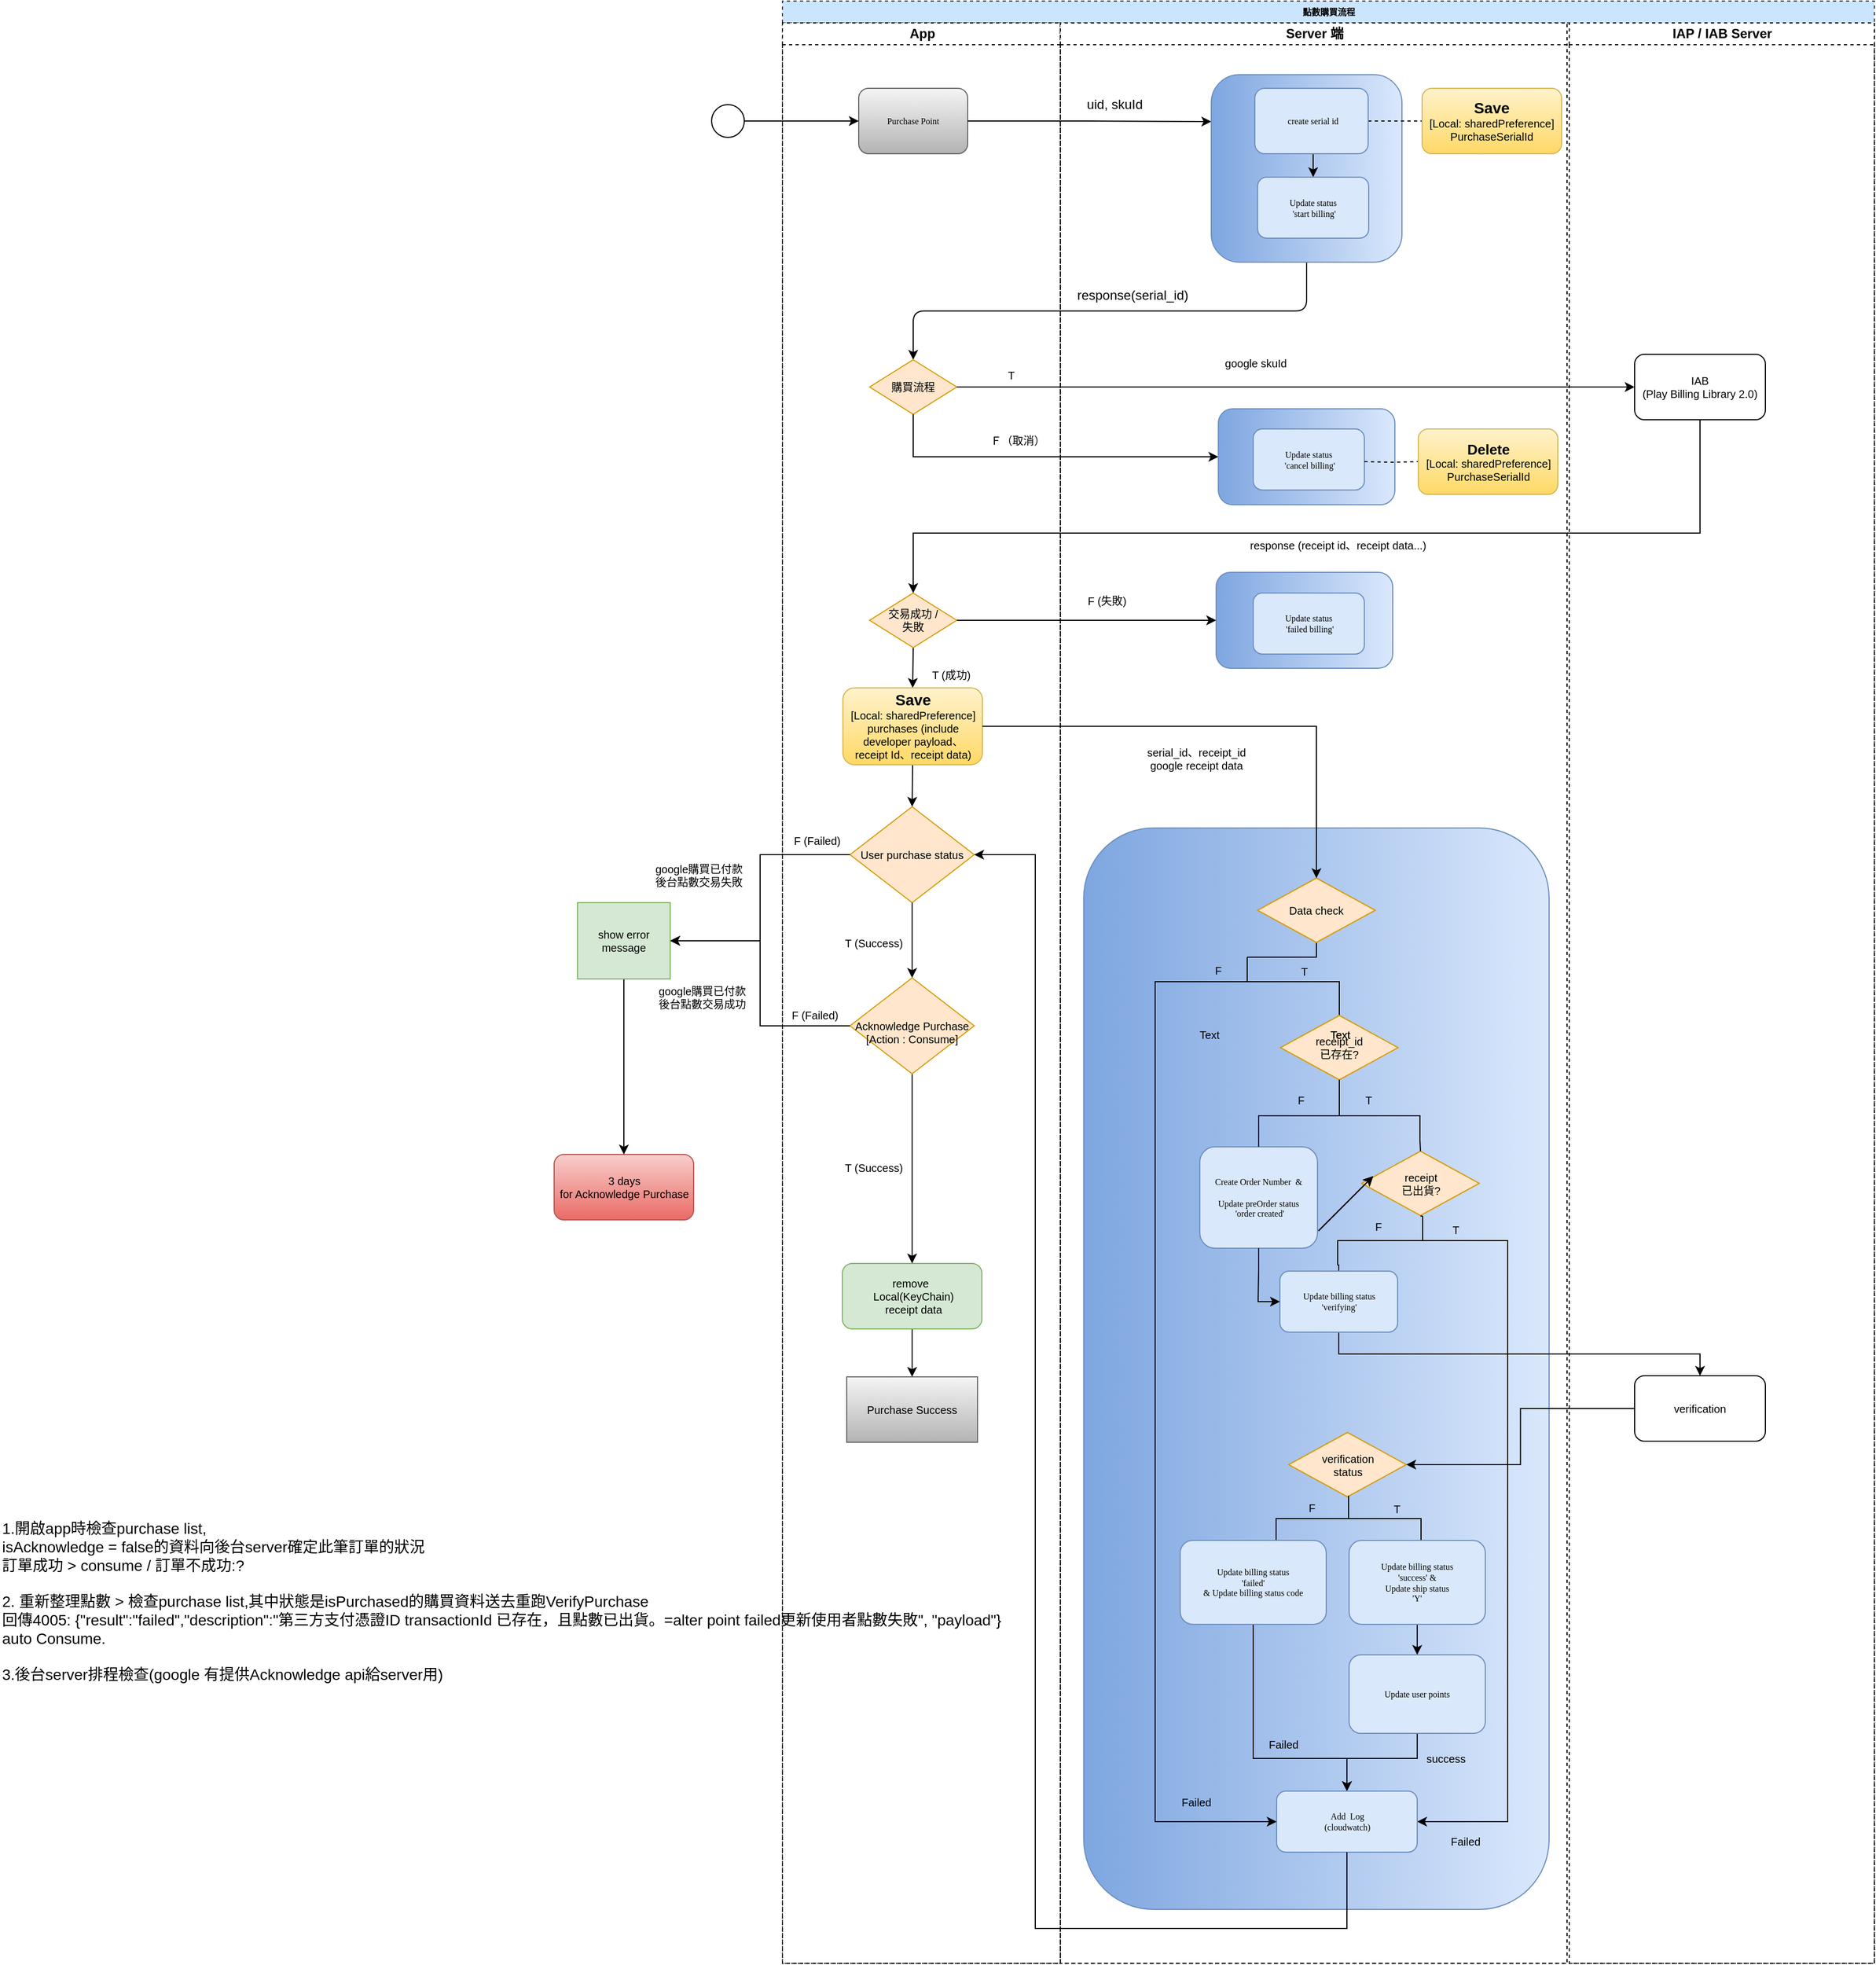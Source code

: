 <mxfile version="12.7.8" type="github">
  <diagram name="購買點數流程" id="UDTJ9gGHVOhUSkGPoaIQ">
    <mxGraphModel dx="2005" dy="791" grid="1" gridSize="10" guides="1" tooltips="1" connect="1" arrows="1" fold="1" page="1" pageScale="1" pageWidth="583" pageHeight="827" background="#ffffff" math="0" shadow="0">
      <root>
        <mxCell id="0" />
        <mxCell id="1" parent="0" />
        <mxCell id="77e6c97f196da883-1" value="點數購買流程" style="swimlane;html=1;childLayout=stackLayout;startSize=20;rounded=0;shadow=0;labelBackgroundColor=none;strokeColor=#36393d;strokeWidth=1;fillColor=#cce5ff;fontFamily=Verdana;fontSize=8;fontColor=#000000;align=center;dashed=1;" parent="1" vertex="1">
          <mxGeometry x="228" y="252" width="1002" height="1800" as="geometry" />
        </mxCell>
        <mxCell id="40" style="edgeStyle=orthogonalEdgeStyle;rounded=1;html=1;exitX=1;exitY=0.5;entryX=0.5;entryY=0;endArrow=classic;endFill=1;jettySize=auto;orthogonalLoop=1;fontSize=10;" parent="77e6c97f196da883-1" source="140" target="297" edge="1">
          <mxGeometry relative="1" as="geometry">
            <mxPoint x="422" y="235" as="sourcePoint" />
            <mxPoint x="210" y="260" as="targetPoint" />
          </mxGeometry>
        </mxCell>
        <mxCell id="77e6c97f196da883-2" value="App" style="swimlane;html=1;startSize=20;labelBackgroundColor=#ffffff;dashed=1;" parent="77e6c97f196da883-1" vertex="1">
          <mxGeometry y="20" width="255" height="1780" as="geometry">
            <mxRectangle y="20" width="80" height="990" as="alternateBounds" />
          </mxGeometry>
        </mxCell>
        <mxCell id="77e6c97f196da883-8" value="Purchase Point" style="rounded=1;whiteSpace=wrap;html=1;shadow=0;labelBackgroundColor=none;strokeColor=#666666;strokeWidth=1;fillColor=#f5f5f5;fontFamily=Verdana;fontSize=8;fontColor=#000000;align=center;gradientColor=#b3b3b3;" parent="77e6c97f196da883-2" vertex="1">
          <mxGeometry x="70" y="60" width="100" height="60" as="geometry" />
        </mxCell>
        <mxCell id="82" value="Purchase Success" style="rounded=0;whiteSpace=wrap;html=1;fontSize=10;fillColor=#f5f5f5;strokeColor=#666666;gradientColor=#b3b3b3;" parent="77e6c97f196da883-2" vertex="1">
          <mxGeometry x="59" y="1242" width="120" height="60" as="geometry" />
        </mxCell>
        <mxCell id="131" style="edgeStyle=orthogonalEdgeStyle;rounded=1;html=1;exitX=0.5;exitY=1;entryX=0.5;entryY=0;endArrow=classic;endFill=1;jettySize=auto;orthogonalLoop=1;fontSize=10;exitDx=0;exitDy=0;" parent="77e6c97f196da883-2" source="338" target="82" edge="1">
          <mxGeometry relative="1" as="geometry" />
        </mxCell>
        <mxCell id="119" value="&lt;font style=&quot;font-size: 10px&quot;&gt;User purchase status&lt;br&gt;&lt;/font&gt;" style="rhombus;whiteSpace=wrap;html=1;rounded=0;fontSize=10;fillColor=#ffe6cc;strokeColor=#d79b00;" parent="77e6c97f196da883-2" vertex="1">
          <mxGeometry x="62" y="719" width="114" height="88" as="geometry" />
        </mxCell>
        <mxCell id="124" value="T (Success)" style="text;html=1;strokeColor=none;fillColor=none;align=center;verticalAlign=middle;whiteSpace=wrap;rounded=0;labelBackgroundColor=none;fontSize=10;" parent="77e6c97f196da883-2" vertex="1">
          <mxGeometry x="54" y="832" width="60" height="23" as="geometry" />
        </mxCell>
        <mxCell id="128" value="F (Failed)" style="text;html=1;strokeColor=none;fillColor=none;align=center;verticalAlign=middle;whiteSpace=wrap;rounded=0;labelBackgroundColor=none;fontSize=10;" parent="77e6c97f196da883-2" vertex="1">
          <mxGeometry x="2" y="738" width="60" height="23" as="geometry" />
        </mxCell>
        <mxCell id="297" value="購買流程" style="rhombus;whiteSpace=wrap;html=1;rounded=0;fontSize=10;fillColor=#ffe6cc;strokeColor=#d79b00;" parent="77e6c97f196da883-2" vertex="1">
          <mxGeometry x="80" y="309" width="80" height="50" as="geometry" />
        </mxCell>
        <mxCell id="307" value="T&lt;br&gt;" style="text;html=1;strokeColor=none;fillColor=none;align=center;verticalAlign=middle;whiteSpace=wrap;rounded=0;fontSize=10;" parent="77e6c97f196da883-2" vertex="1">
          <mxGeometry x="190" y="313" width="40" height="20" as="geometry" />
        </mxCell>
        <mxCell id="309" value="Ｆ（取消）" style="text;html=1;strokeColor=none;fillColor=none;align=center;verticalAlign=middle;whiteSpace=wrap;rounded=0;fontSize=10;" parent="77e6c97f196da883-2" vertex="1">
          <mxGeometry x="181" y="372.5" width="70" height="20" as="geometry" />
        </mxCell>
        <mxCell id="338" value="remove&amp;nbsp;&lt;br&gt;&amp;nbsp;Local(KeyChain)&lt;br&gt;&amp;nbsp;receipt data&lt;br&gt;" style="rounded=1;whiteSpace=wrap;html=1;fontSize=10;fillColor=#d5e8d4;strokeColor=#82b366;" parent="77e6c97f196da883-2" vertex="1">
          <mxGeometry x="55" y="1138" width="128" height="60" as="geometry" />
        </mxCell>
        <mxCell id="365" style="edgeStyle=orthogonalEdgeStyle;rounded=0;html=1;exitX=0.5;exitY=1;entryX=0.5;entryY=0;endArrow=classic;endFill=1;jettySize=auto;orthogonalLoop=1;fontSize=9;" parent="77e6c97f196da883-2" source="343" target="132" edge="1">
          <mxGeometry relative="1" as="geometry" />
        </mxCell>
        <mxCell id="343" value="交易成功 / &lt;br&gt;失敗" style="rhombus;whiteSpace=wrap;html=1;rounded=0;fontSize=10;fillColor=#ffe6cc;strokeColor=#d79b00;" parent="77e6c97f196da883-2" vertex="1">
          <mxGeometry x="80" y="523" width="80" height="50" as="geometry" />
        </mxCell>
        <mxCell id="366" style="edgeStyle=orthogonalEdgeStyle;rounded=0;html=1;exitX=0.5;exitY=1;entryX=0.5;entryY=0;endArrow=classic;endFill=1;jettySize=auto;orthogonalLoop=1;fontSize=9;" parent="77e6c97f196da883-2" source="132" target="119" edge="1">
          <mxGeometry relative="1" as="geometry" />
        </mxCell>
        <mxCell id="132" value="&lt;div&gt;&lt;font style=&quot;font-size: 14px&quot;&gt;&lt;b&gt;Save&lt;/b&gt;&lt;/font&gt;&lt;/div&gt;&lt;div&gt;[Local: sharedPreference]&lt;br&gt;&lt;/div&gt;&lt;div&gt;purchases (include developer payload、&lt;/div&gt;&lt;span&gt;receipt Id&lt;/span&gt;、receipt data)" style="rounded=1;whiteSpace=wrap;html=1;fontSize=10;fillColor=#fff2cc;strokeColor=#d6b656;gradientColor=#ffd966;" parent="77e6c97f196da883-2" vertex="1">
          <mxGeometry x="55.5" y="610" width="128" height="70.5" as="geometry" />
        </mxCell>
        <mxCell id="359" value="T (成功)" style="text;html=1;strokeColor=none;fillColor=none;align=center;verticalAlign=middle;whiteSpace=wrap;rounded=0;fontSize=10;" parent="77e6c97f196da883-2" vertex="1">
          <mxGeometry x="120" y="588" width="70" height="20" as="geometry" />
        </mxCell>
        <mxCell id="i-gb7H0tWmJ-WevGotLs-376" value="T (Success)" style="text;html=1;strokeColor=none;fillColor=none;align=center;verticalAlign=middle;whiteSpace=wrap;rounded=0;labelBackgroundColor=none;fontSize=10;" vertex="1" parent="77e6c97f196da883-2">
          <mxGeometry x="54" y="1038" width="60" height="23" as="geometry" />
        </mxCell>
        <mxCell id="i-gb7H0tWmJ-WevGotLs-380" style="edgeStyle=orthogonalEdgeStyle;rounded=0;orthogonalLoop=1;jettySize=auto;html=1;exitX=0.5;exitY=1;exitDx=0;exitDy=0;entryX=0.5;entryY=0;entryDx=0;entryDy=0;endArrow=classic;endFill=1;fontSize=10;" edge="1" parent="77e6c97f196da883-2" source="i-gb7H0tWmJ-WevGotLs-377" target="338">
          <mxGeometry relative="1" as="geometry" />
        </mxCell>
        <mxCell id="i-gb7H0tWmJ-WevGotLs-377" value="&lt;div&gt;&lt;br&gt;&lt;/div&gt;&lt;div&gt;Acknowledge Purchase&lt;br&gt;&lt;/div&gt;&lt;div&gt;[Action : Consume]&lt;br&gt;&lt;/div&gt;&lt;span&gt;&lt;/span&gt;" style="rhombus;whiteSpace=wrap;html=1;rounded=0;fontSize=10;fillColor=#ffe6cc;strokeColor=#d79b00;" vertex="1" parent="77e6c97f196da883-2">
          <mxGeometry x="62" y="876" width="114" height="88" as="geometry" />
        </mxCell>
        <mxCell id="i-gb7H0tWmJ-WevGotLs-378" style="edgeStyle=orthogonalEdgeStyle;rounded=1;html=1;exitX=0.5;exitY=1;entryX=0.5;entryY=0;endArrow=classic;endFill=1;jettySize=auto;orthogonalLoop=1;fontSize=10;" edge="1" parent="77e6c97f196da883-2" source="119" target="i-gb7H0tWmJ-WevGotLs-377">
          <mxGeometry relative="1" as="geometry">
            <mxPoint x="347" y="1079" as="sourcePoint" />
            <mxPoint x="348" y="1384" as="targetPoint" />
          </mxGeometry>
        </mxCell>
        <mxCell id="i-gb7H0tWmJ-WevGotLs-385" value="F (Failed)" style="text;html=1;strokeColor=none;fillColor=none;align=center;verticalAlign=middle;whiteSpace=wrap;rounded=0;labelBackgroundColor=none;fontSize=10;" vertex="1" parent="77e6c97f196da883-2">
          <mxGeometry y="898" width="60" height="23" as="geometry" />
        </mxCell>
        <mxCell id="272" style="edgeStyle=orthogonalEdgeStyle;rounded=0;html=1;exitX=1;exitY=0.5;entryX=0.25;entryY=1;startArrow=none;startFill=0;endArrow=classic;endFill=1;jettySize=auto;orthogonalLoop=1;strokeColor=#000000;strokeWidth=1;fontSize=16;fontColor=#000000;" parent="77e6c97f196da883-1" source="77e6c97f196da883-8" target="140" edge="1">
          <mxGeometry relative="1" as="geometry" />
        </mxCell>
        <mxCell id="305" style="edgeStyle=orthogonalEdgeStyle;rounded=0;html=1;exitX=1;exitY=0.5;entryX=0;entryY=0.5;startArrow=none;startFill=0;endArrow=classic;endFill=1;jettySize=auto;orthogonalLoop=1;strokeColor=#000000;strokeWidth=1;fontSize=16;fontColor=#000000;" parent="77e6c97f196da883-1" source="297" target="48" edge="1">
          <mxGeometry relative="1" as="geometry" />
        </mxCell>
        <mxCell id="308" style="edgeStyle=orthogonalEdgeStyle;rounded=0;html=1;exitX=0.5;exitY=1;entryX=0.5;entryY=1;startArrow=none;startFill=0;endArrow=classic;endFill=1;jettySize=auto;orthogonalLoop=1;strokeColor=#000000;strokeWidth=1;fontSize=16;fontColor=#000000;" parent="77e6c97f196da883-1" source="297" target="302" edge="1">
          <mxGeometry relative="1" as="geometry" />
        </mxCell>
        <mxCell id="77e6c97f196da883-3" value="Server 端" style="swimlane;html=1;startSize=20;dashed=1;" parent="77e6c97f196da883-1" vertex="1">
          <mxGeometry x="255" y="20" width="465" height="1780" as="geometry" />
        </mxCell>
        <mxCell id="140" value="" style="rounded=1;whiteSpace=wrap;html=1;labelBackgroundColor=none;strokeWidth=1;fontSize=10;rotation=90;fillColor=#dae8fc;strokeColor=#6c8ebf;gradientColor=#7ea6e0;" parent="77e6c97f196da883-3" vertex="1">
          <mxGeometry x="140" y="46" width="172" height="175" as="geometry" />
        </mxCell>
        <mxCell id="14" value="uid, skuId" style="text;html=1;strokeColor=none;fillColor=none;align=center;verticalAlign=middle;whiteSpace=wrap;rounded=0;dashed=1;dashPattern=1 2;fontSize=12;" parent="77e6c97f196da883-3" vertex="1">
          <mxGeometry x="10" y="60" width="80" height="30" as="geometry" />
        </mxCell>
        <mxCell id="280" style="edgeStyle=orthogonalEdgeStyle;rounded=0;html=1;exitX=0.5;exitY=1;entryX=0.5;entryY=0;startArrow=none;startFill=0;endArrow=classic;endFill=1;jettySize=auto;orthogonalLoop=1;strokeColor=#000000;strokeWidth=1;fontSize=16;fontColor=#000000;" parent="77e6c97f196da883-3" source="15" target="279" edge="1">
          <mxGeometry relative="1" as="geometry" />
        </mxCell>
        <mxCell id="i-gb7H0tWmJ-WevGotLs-370" style="edgeStyle=orthogonalEdgeStyle;rounded=0;orthogonalLoop=1;jettySize=auto;html=1;exitX=1;exitY=0.5;exitDx=0;exitDy=0;endArrow=none;endFill=0;dashed=1;" edge="1" parent="77e6c97f196da883-3" source="15" target="i-gb7H0tWmJ-WevGotLs-368">
          <mxGeometry relative="1" as="geometry" />
        </mxCell>
        <mxCell id="15" value="&amp;nbsp;create serial id&lt;br&gt;" style="rounded=1;whiteSpace=wrap;html=1;shadow=0;labelBackgroundColor=none;strokeColor=#6c8ebf;strokeWidth=1;fillColor=#dae8fc;fontFamily=Verdana;fontSize=8;fontColor=#000000;align=center;" parent="77e6c97f196da883-3" vertex="1">
          <mxGeometry x="178.5" y="60" width="104" height="60" as="geometry" />
        </mxCell>
        <mxCell id="47" value="response(&lt;span&gt;serial_id&lt;/span&gt;)" style="text;html=1;strokeColor=none;fillColor=none;align=center;verticalAlign=middle;whiteSpace=wrap;rounded=0;dashed=1;dashPattern=1 2;fontSize=12;" parent="77e6c97f196da883-3" vertex="1">
          <mxGeometry x="8" y="235" width="117" height="30" as="geometry" />
        </mxCell>
        <mxCell id="50" value="google skuId" style="text;html=1;strokeColor=none;fillColor=none;align=center;verticalAlign=middle;whiteSpace=wrap;rounded=0;fontSize=10;" parent="77e6c97f196da883-3" vertex="1">
          <mxGeometry x="108" y="302" width="143" height="20" as="geometry" />
        </mxCell>
        <mxCell id="77e6c97f196da883-4" value="IAP / IAB Server" style="swimlane;html=1;startSize=20;dashed=1;" parent="77e6c97f196da883-3" vertex="1">
          <mxGeometry x="467" width="280" height="1780" as="geometry" />
        </mxCell>
        <mxCell id="48" value="&lt;div&gt;IAB&lt;/div&gt;&lt;div&gt;(Play Billing Library 2.0)&lt;/div&gt;" style="rounded=1;whiteSpace=wrap;html=1;fontSize=10;" parent="77e6c97f196da883-4" vertex="1">
          <mxGeometry x="60" y="304" width="120" height="60" as="geometry" />
        </mxCell>
        <mxCell id="209" value="&lt;span&gt;verification&lt;/span&gt;" style="rounded=1;whiteSpace=wrap;html=1;fontSize=10;" parent="77e6c97f196da883-4" vertex="1">
          <mxGeometry x="60" y="1241" width="120" height="60" as="geometry" />
        </mxCell>
        <mxCell id="164" value="" style="rounded=1;whiteSpace=wrap;html=1;labelBackgroundColor=none;strokeWidth=1;fontSize=10;rotation=90;fillColor=#dae8fc;strokeColor=#6c8ebf;gradientColor=#7ea6e0;" parent="77e6c97f196da883-3" vertex="1">
          <mxGeometry x="-261" y="1021" width="992" height="427" as="geometry" />
        </mxCell>
        <mxCell id="210" value="&lt;font style=&quot;font-size: 10px&quot;&gt;verification&lt;br&gt;status&lt;br&gt;&lt;/font&gt;" style="rhombus;whiteSpace=wrap;html=1;rounded=0;fontSize=10;fillColor=#ffe6cc;strokeColor=#d79b00;" parent="77e6c97f196da883-3" vertex="1">
          <mxGeometry x="209.5" y="1293" width="108" height="59" as="geometry" />
        </mxCell>
        <mxCell id="212" value="" style="strokeWidth=1;html=1;shape=mxgraph.flowchart.annotation_2;align=left;rounded=0;labelBackgroundColor=none;fontSize=10;rotation=90;" parent="77e6c97f196da883-3" vertex="1">
          <mxGeometry x="243.5" y="1305.5" width="42" height="133" as="geometry" />
        </mxCell>
        <mxCell id="318" style="edgeStyle=orthogonalEdgeStyle;rounded=0;html=1;entryX=0.5;entryY=0;startArrow=none;startFill=0;endArrow=classic;endFill=1;jettySize=auto;orthogonalLoop=1;strokeColor=#000000;strokeWidth=1;fontSize=16;fontColor=#000000;" parent="77e6c97f196da883-3" source="213" target="276" edge="1">
          <mxGeometry relative="1" as="geometry">
            <Array as="points">
              <mxPoint x="177" y="1592" />
              <mxPoint x="263" y="1592" />
            </Array>
          </mxGeometry>
        </mxCell>
        <mxCell id="213" value="&lt;span&gt;Update billing status&lt;/span&gt;&lt;br&gt;&lt;span&gt;&#39;f&lt;/span&gt;&lt;span&gt;ailed&#39; &lt;br&gt;&amp;amp; Update&amp;nbsp;&lt;/span&gt;billing status&lt;span&gt;&amp;nbsp;code&lt;br&gt;&lt;/span&gt;" style="rounded=1;whiteSpace=wrap;html=1;shadow=0;labelBackgroundColor=none;strokeColor=#6c8ebf;strokeWidth=1;fillColor=#dae8fc;fontFamily=Verdana;fontSize=8;fontColor=#000000;align=center;" parent="77e6c97f196da883-3" vertex="1">
          <mxGeometry x="110" y="1392" width="134" height="77" as="geometry" />
        </mxCell>
        <mxCell id="340" style="edgeStyle=orthogonalEdgeStyle;rounded=0;html=1;exitX=0.5;exitY=1;entryX=0;entryY=0.5;entryPerimeter=0;startArrow=none;startFill=0;endArrow=none;endFill=0;jettySize=auto;orthogonalLoop=1;strokeColor=#000000;strokeWidth=1;fontSize=16;fontColor=#000000;" parent="77e6c97f196da883-3" source="217" target="218" edge="1">
          <mxGeometry relative="1" as="geometry">
            <Array as="points">
              <mxPoint x="235" y="857" />
            </Array>
          </mxGeometry>
        </mxCell>
        <mxCell id="217" value="&lt;font style=&quot;font-size: 10px&quot;&gt;Data check&lt;br&gt;&lt;/font&gt;" style="rhombus;whiteSpace=wrap;html=1;rounded=0;fontSize=10;fillColor=#ffe6cc;strokeColor=#d79b00;" parent="77e6c97f196da883-3" vertex="1">
          <mxGeometry x="181" y="784.5" width="108" height="59" as="geometry" />
        </mxCell>
        <mxCell id="283" style="edgeStyle=orthogonalEdgeStyle;rounded=0;html=1;exitX=1;exitY=0;exitPerimeter=0;entryX=0.5;entryY=0;startArrow=none;startFill=0;endArrow=none;endFill=0;jettySize=auto;orthogonalLoop=1;strokeColor=#000000;strokeWidth=1;fontSize=16;fontColor=#000000;" parent="77e6c97f196da883-3" source="218" target="248" edge="1">
          <mxGeometry relative="1" as="geometry" />
        </mxCell>
        <mxCell id="320" style="edgeStyle=orthogonalEdgeStyle;rounded=0;html=1;exitX=1;exitY=1;exitPerimeter=0;entryX=0;entryY=0.5;startArrow=none;startFill=0;endArrow=classic;endFill=1;jettySize=auto;orthogonalLoop=1;strokeColor=#000000;strokeWidth=1;fontSize=16;fontColor=#000000;" parent="77e6c97f196da883-3" source="218" target="276" edge="1">
          <mxGeometry relative="1" as="geometry">
            <Array as="points">
              <mxPoint x="87" y="902" />
              <mxPoint x="87" y="1650" />
            </Array>
          </mxGeometry>
        </mxCell>
        <mxCell id="218" value="" style="strokeWidth=1;html=1;shape=mxgraph.flowchart.annotation_2;align=left;rounded=0;labelBackgroundColor=none;fontSize=10;rotation=90;" parent="77e6c97f196da883-3" vertex="1">
          <mxGeometry x="149" y="795" width="45" height="169" as="geometry" />
        </mxCell>
        <mxCell id="169" value="&lt;span&gt;Create Order Number&amp;nbsp; &amp;amp;&lt;br&gt;&amp;nbsp;&lt;br&gt;&lt;/span&gt;Update preOrder status&lt;br&gt;&amp;nbsp;&#39;order created&#39;&lt;span&gt;&lt;br&gt;&lt;/span&gt;" style="rounded=1;whiteSpace=wrap;html=1;shadow=0;labelBackgroundColor=none;strokeColor=#6c8ebf;strokeWidth=1;fillColor=#dae8fc;fontFamily=Verdana;fontSize=8;fontColor=#000000;align=center;" parent="77e6c97f196da883-3" vertex="1">
          <mxGeometry x="128" y="1031" width="108" height="93" as="geometry" />
        </mxCell>
        <mxCell id="275" style="edgeStyle=orthogonalEdgeStyle;rounded=0;html=1;entryX=0.5;entryY=0;startArrow=none;startFill=0;endArrow=classic;endFill=1;jettySize=auto;orthogonalLoop=1;strokeColor=#000000;strokeWidth=1;fontSize=16;fontColor=#000000;" parent="77e6c97f196da883-3" source="211" target="274" edge="1">
          <mxGeometry relative="1" as="geometry" />
        </mxCell>
        <mxCell id="211" value="&lt;span&gt;Update billing status&lt;/span&gt;&lt;br&gt;&lt;span&gt;&#39;s&lt;/span&gt;&lt;span&gt;uccess&#39; &amp;amp;&lt;br&gt;Update ship status&lt;br&gt;&#39;Y&#39;&lt;br&gt;&lt;/span&gt;" style="rounded=1;whiteSpace=wrap;html=1;shadow=0;labelBackgroundColor=none;strokeColor=#6c8ebf;strokeWidth=1;fillColor=#dae8fc;fontFamily=Verdana;fontSize=8;fontColor=#000000;align=center;" parent="77e6c97f196da883-3" vertex="1">
          <mxGeometry x="265" y="1392" width="125" height="77" as="geometry" />
        </mxCell>
        <mxCell id="227" value="T&lt;br&gt;" style="text;html=1;strokeColor=none;fillColor=none;align=center;verticalAlign=middle;whiteSpace=wrap;rounded=0;fontSize=10;" parent="77e6c97f196da883-3" vertex="1">
          <mxGeometry x="203.5" y="860" width="40" height="20" as="geometry" />
        </mxCell>
        <mxCell id="228" value="F&lt;br&gt;" style="text;html=1;strokeColor=none;fillColor=none;align=center;verticalAlign=middle;whiteSpace=wrap;rounded=0;fontSize=10;" parent="77e6c97f196da883-3" vertex="1">
          <mxGeometry x="125" y="858.5" width="40" height="20" as="geometry" />
        </mxCell>
        <mxCell id="233" value="T&lt;br&gt;" style="text;html=1;strokeColor=none;fillColor=none;align=center;verticalAlign=middle;whiteSpace=wrap;rounded=0;fontSize=10;" parent="77e6c97f196da883-3" vertex="1">
          <mxGeometry x="288.5" y="1353" width="40" height="20" as="geometry" />
        </mxCell>
        <mxCell id="234" value="F&lt;br&gt;" style="text;html=1;strokeColor=none;fillColor=none;align=center;verticalAlign=middle;whiteSpace=wrap;rounded=0;fontSize=10;" parent="77e6c97f196da883-3" vertex="1">
          <mxGeometry x="211" y="1352" width="40" height="20" as="geometry" />
        </mxCell>
        <mxCell id="248" value="&lt;font style=&quot;font-size: 10px&quot;&gt;receipt_id&lt;br&gt;已存在?&lt;br&gt;&lt;/font&gt;" style="rhombus;whiteSpace=wrap;html=1;rounded=0;fontSize=10;fillColor=#ffe6cc;strokeColor=#d79b00;" parent="77e6c97f196da883-3" vertex="1">
          <mxGeometry x="202" y="910.5" width="108" height="59" as="geometry" />
        </mxCell>
        <mxCell id="249" value="&lt;font style=&quot;font-size: 10px&quot;&gt;receipt&lt;br&gt;已出貨?&lt;br&gt;&lt;/font&gt;" style="rhombus;whiteSpace=wrap;html=1;rounded=0;fontSize=10;fillColor=#ffe6cc;strokeColor=#d79b00;" parent="77e6c97f196da883-3" vertex="1">
          <mxGeometry x="276.5" y="1035" width="108" height="59" as="geometry" />
        </mxCell>
        <mxCell id="284" style="edgeStyle=orthogonalEdgeStyle;rounded=0;html=1;exitX=0;exitY=0.5;exitPerimeter=0;entryX=0.5;entryY=1;startArrow=none;startFill=0;endArrow=none;endFill=0;jettySize=auto;orthogonalLoop=1;strokeColor=#000000;strokeWidth=1;fontSize=16;fontColor=#000000;" parent="77e6c97f196da883-3" source="253" target="248" edge="1">
          <mxGeometry relative="1" as="geometry" />
        </mxCell>
        <mxCell id="285" style="edgeStyle=orthogonalEdgeStyle;rounded=0;html=1;exitX=1;exitY=1;exitPerimeter=0;entryX=0.5;entryY=0;startArrow=none;startFill=0;endArrow=none;endFill=0;jettySize=auto;orthogonalLoop=1;strokeColor=#000000;strokeWidth=1;fontSize=16;fontColor=#000000;" parent="77e6c97f196da883-3" source="253" target="169" edge="1">
          <mxGeometry relative="1" as="geometry" />
        </mxCell>
        <mxCell id="286" style="edgeStyle=orthogonalEdgeStyle;rounded=0;html=1;exitX=1;exitY=0;exitPerimeter=0;entryX=0.5;entryY=0;startArrow=none;startFill=0;endArrow=none;endFill=0;jettySize=auto;orthogonalLoop=1;strokeColor=#000000;strokeWidth=1;fontSize=16;fontColor=#000000;" parent="77e6c97f196da883-3" source="253" target="249" edge="1">
          <mxGeometry relative="1" as="geometry" />
        </mxCell>
        <mxCell id="253" value="" style="strokeWidth=1;html=1;shape=mxgraph.flowchart.annotation_2;align=left;rounded=0;labelBackgroundColor=none;fontSize=10;rotation=90;" parent="77e6c97f196da883-3" vertex="1">
          <mxGeometry x="233.5" y="928.5" width="45" height="148" as="geometry" />
        </mxCell>
        <mxCell id="287" style="edgeStyle=orthogonalEdgeStyle;rounded=0;html=1;exitX=0;exitY=0.5;exitPerimeter=0;entryX=0.5;entryY=1;startArrow=none;startFill=0;endArrow=none;endFill=0;jettySize=auto;orthogonalLoop=1;strokeColor=#000000;strokeWidth=1;fontSize=16;fontColor=#000000;" parent="77e6c97f196da883-3" source="254" target="249" edge="1">
          <mxGeometry relative="1" as="geometry" />
        </mxCell>
        <mxCell id="289" style="edgeStyle=orthogonalEdgeStyle;rounded=0;html=1;exitX=1;exitY=1;exitPerimeter=0;entryX=0.5;entryY=0;startArrow=none;startFill=0;endArrow=none;endFill=0;jettySize=auto;orthogonalLoop=1;strokeColor=#000000;strokeWidth=1;fontSize=16;fontColor=#000000;" parent="77e6c97f196da883-3" source="254" target="165" edge="1">
          <mxGeometry relative="1" as="geometry" />
        </mxCell>
        <mxCell id="330" style="edgeStyle=orthogonalEdgeStyle;rounded=0;html=1;exitX=1;exitY=0;exitPerimeter=0;entryX=1;entryY=0.5;startArrow=none;startFill=0;endArrow=classic;endFill=1;jettySize=auto;orthogonalLoop=1;strokeColor=#000000;strokeWidth=1;fontSize=16;fontColor=#000000;" parent="77e6c97f196da883-3" source="254" target="276" edge="1">
          <mxGeometry relative="1" as="geometry" />
        </mxCell>
        <mxCell id="254" value="" style="strokeWidth=1;html=1;shape=mxgraph.flowchart.annotation_2;align=left;rounded=0;labelBackgroundColor=none;fontSize=10;rotation=90;" parent="77e6c97f196da883-3" vertex="1">
          <mxGeometry x="310" y="1039" width="45" height="156" as="geometry" />
        </mxCell>
        <mxCell id="317" style="edgeStyle=orthogonalEdgeStyle;rounded=0;html=1;exitX=0.5;exitY=1;entryX=0.5;entryY=0;startArrow=none;startFill=0;endArrow=classic;endFill=1;jettySize=auto;orthogonalLoop=1;strokeColor=#000000;strokeWidth=1;fontSize=16;fontColor=#000000;" parent="77e6c97f196da883-3" source="165" target="209" edge="1">
          <mxGeometry relative="1" as="geometry" />
        </mxCell>
        <mxCell id="165" value="&lt;span&gt;Update billing status&lt;/span&gt;&lt;br&gt;&lt;span&gt;&#39;&lt;span&gt;verifying&#39;&lt;/span&gt;&lt;br&gt;&lt;/span&gt;" style="rounded=1;whiteSpace=wrap;html=1;shadow=0;labelBackgroundColor=none;strokeColor=#6c8ebf;strokeWidth=1;fillColor=#dae8fc;fontFamily=Verdana;fontSize=8;fontColor=#000000;align=center;" parent="77e6c97f196da883-3" vertex="1">
          <mxGeometry x="201.5" y="1145" width="108" height="56" as="geometry" />
        </mxCell>
        <mxCell id="263" style="edgeStyle=orthogonalEdgeStyle;rounded=0;html=1;exitX=0;exitY=0.5;entryX=1;entryY=0.5;startArrow=none;startFill=0;endArrow=classic;endFill=1;jettySize=auto;orthogonalLoop=1;strokeColor=#000000;strokeWidth=1;fontSize=16;fontColor=#000000;" parent="77e6c97f196da883-3" source="209" target="210" edge="1">
          <mxGeometry relative="1" as="geometry" />
        </mxCell>
        <mxCell id="271" style="edgeStyle=orthogonalEdgeStyle;rounded=0;html=1;exitX=0;exitY=0.5;exitPerimeter=0;entryX=0;entryY=0.5;entryPerimeter=0;startArrow=none;startFill=0;endArrow=classic;endFill=1;jettySize=auto;orthogonalLoop=1;strokeColor=#000000;strokeWidth=1;fontSize=16;fontColor=#000000;" parent="77e6c97f196da883-3" source="218" target="218" edge="1">
          <mxGeometry relative="1" as="geometry" />
        </mxCell>
        <mxCell id="278" style="edgeStyle=orthogonalEdgeStyle;rounded=0;html=1;entryX=0.5;entryY=0;startArrow=none;startFill=0;endArrow=classic;endFill=1;jettySize=auto;orthogonalLoop=1;strokeColor=#000000;strokeWidth=1;fontSize=16;fontColor=#000000;" parent="77e6c97f196da883-3" source="274" target="276" edge="1">
          <mxGeometry relative="1" as="geometry">
            <Array as="points">
              <mxPoint x="328" y="1592" />
              <mxPoint x="263" y="1592" />
            </Array>
          </mxGeometry>
        </mxCell>
        <mxCell id="274" value="&lt;span&gt;Update user points&lt;br&gt;&lt;/span&gt;" style="rounded=1;whiteSpace=wrap;html=1;shadow=0;labelBackgroundColor=none;strokeColor=#6c8ebf;strokeWidth=1;fillColor=#dae8fc;fontFamily=Verdana;fontSize=8;fontColor=#000000;align=center;" parent="77e6c97f196da883-3" vertex="1">
          <mxGeometry x="265" y="1497" width="125" height="72" as="geometry" />
        </mxCell>
        <mxCell id="276" value="&lt;span&gt;Add&amp;nbsp; Log&lt;br&gt;&lt;/span&gt;&lt;span&gt;(cloudwatch)&lt;br&gt;&lt;/span&gt;" style="rounded=1;whiteSpace=wrap;html=1;shadow=0;labelBackgroundColor=none;strokeColor=#6c8ebf;strokeWidth=1;fillColor=#dae8fc;fontFamily=Verdana;fontSize=8;fontColor=#000000;align=center;" parent="77e6c97f196da883-3" vertex="1">
          <mxGeometry x="198.5" y="1622" width="129" height="56" as="geometry" />
        </mxCell>
        <mxCell id="279" value="Update status&lt;br&gt;&amp;nbsp;&#39;start billing&#39;&lt;br&gt;" style="rounded=1;whiteSpace=wrap;html=1;shadow=0;labelBackgroundColor=none;strokeColor=#6c8ebf;strokeWidth=1;fillColor=#dae8fc;fontFamily=Verdana;fontSize=8;fontColor=#000000;align=center;" parent="77e6c97f196da883-3" vertex="1">
          <mxGeometry x="181" y="141.5" width="102" height="56" as="geometry" />
        </mxCell>
        <mxCell id="292" style="edgeStyle=orthogonalEdgeStyle;rounded=0;html=1;exitX=0.5;exitY=1;entryX=0;entryY=0.5;startArrow=none;startFill=0;endArrow=classic;endFill=1;jettySize=auto;orthogonalLoop=1;strokeColor=#000000;strokeWidth=1;fontSize=16;fontColor=#000000;" parent="77e6c97f196da883-3" source="169" target="165" edge="1">
          <mxGeometry relative="1" as="geometry" />
        </mxCell>
        <mxCell id="293" value="T&lt;br&gt;" style="text;html=1;strokeColor=none;fillColor=none;align=center;verticalAlign=middle;whiteSpace=wrap;rounded=0;fontSize=10;" parent="77e6c97f196da883-3" vertex="1">
          <mxGeometry x="262.5" y="978" width="40" height="20" as="geometry" />
        </mxCell>
        <mxCell id="294" value="T&lt;br&gt;" style="text;html=1;strokeColor=none;fillColor=none;align=center;verticalAlign=middle;whiteSpace=wrap;rounded=0;fontSize=10;" parent="77e6c97f196da883-3" vertex="1">
          <mxGeometry x="342.5" y="1097" width="40" height="20" as="geometry" />
        </mxCell>
        <mxCell id="295" value="F&lt;br&gt;" style="text;html=1;strokeColor=none;fillColor=none;align=center;verticalAlign=middle;whiteSpace=wrap;rounded=0;fontSize=10;" parent="77e6c97f196da883-3" vertex="1">
          <mxGeometry x="201" y="978" width="40" height="20" as="geometry" />
        </mxCell>
        <mxCell id="296" value="F&lt;br&gt;" style="text;html=1;strokeColor=none;fillColor=none;align=center;verticalAlign=middle;whiteSpace=wrap;rounded=0;fontSize=10;" parent="77e6c97f196da883-3" vertex="1">
          <mxGeometry x="272" y="1094" width="40" height="20" as="geometry" />
        </mxCell>
        <mxCell id="302" value="" style="rounded=1;whiteSpace=wrap;html=1;labelBackgroundColor=none;strokeWidth=1;fontSize=10;rotation=90;fillColor=#dae8fc;strokeColor=#6c8ebf;gradientColor=#7ea6e0;" parent="77e6c97f196da883-3" vertex="1">
          <mxGeometry x="182" y="317" width="88" height="162" as="geometry" />
        </mxCell>
        <mxCell id="303" value="Update status&lt;br&gt;&amp;nbsp;&#39;cancel billing&#39;&lt;br&gt;" style="rounded=1;whiteSpace=wrap;html=1;shadow=0;labelBackgroundColor=none;strokeColor=#6c8ebf;strokeWidth=1;fillColor=#dae8fc;fontFamily=Verdana;fontSize=8;fontColor=#000000;align=center;" parent="77e6c97f196da883-3" vertex="1">
          <mxGeometry x="177" y="372.5" width="102" height="56" as="geometry" />
        </mxCell>
        <mxCell id="323" value="Failed&lt;br&gt;" style="text;html=1;strokeColor=none;fillColor=none;align=center;verticalAlign=middle;whiteSpace=wrap;rounded=0;fontSize=10;" parent="77e6c97f196da883-3" vertex="1">
          <mxGeometry x="105" y="1622" width="40" height="20" as="geometry" />
        </mxCell>
        <mxCell id="326" value="Failed&lt;br&gt;" style="text;html=1;strokeColor=none;fillColor=none;align=center;verticalAlign=middle;whiteSpace=wrap;rounded=0;fontSize=10;" parent="77e6c97f196da883-3" vertex="1">
          <mxGeometry x="351.5" y="1658" width="40" height="20" as="geometry" />
        </mxCell>
        <mxCell id="327" value="Failed&lt;br&gt;" style="text;html=1;strokeColor=none;fillColor=none;align=center;verticalAlign=middle;whiteSpace=wrap;rounded=0;fontSize=10;" parent="77e6c97f196da883-3" vertex="1">
          <mxGeometry x="184.5" y="1569" width="40" height="20" as="geometry" />
        </mxCell>
        <mxCell id="328" value="success&lt;br&gt;" style="text;html=1;strokeColor=none;fillColor=none;align=center;verticalAlign=middle;whiteSpace=wrap;rounded=0;fontSize=10;" parent="77e6c97f196da883-3" vertex="1">
          <mxGeometry x="333.5" y="1582" width="40" height="20" as="geometry" />
        </mxCell>
        <mxCell id="348" value="" style="rounded=1;whiteSpace=wrap;html=1;labelBackgroundColor=none;strokeWidth=1;fontSize=10;rotation=90;fillColor=#dae8fc;strokeColor=#6c8ebf;gradientColor=#7ea6e0;" parent="77e6c97f196da883-3" vertex="1">
          <mxGeometry x="180" y="467" width="88" height="162" as="geometry" />
        </mxCell>
        <mxCell id="349" value="Update status&lt;br&gt;&amp;nbsp;&#39;failed billing&#39;&lt;br&gt;" style="rounded=1;whiteSpace=wrap;html=1;shadow=0;labelBackgroundColor=none;strokeColor=#6c8ebf;strokeWidth=1;fillColor=#dae8fc;fontFamily=Verdana;fontSize=8;fontColor=#000000;align=center;" parent="77e6c97f196da883-3" vertex="1">
          <mxGeometry x="177" y="523" width="102" height="56" as="geometry" />
        </mxCell>
        <mxCell id="363" value="F (失敗)" style="text;html=1;strokeColor=none;fillColor=none;align=center;verticalAlign=middle;whiteSpace=wrap;rounded=0;fontSize=10;" parent="77e6c97f196da883-3" vertex="1">
          <mxGeometry x="8" y="520" width="70" height="20" as="geometry" />
        </mxCell>
        <mxCell id="65" value="serial_id、receipt_id&lt;br&gt;google receipt data" style="text;html=1;strokeColor=none;fillColor=none;align=center;verticalAlign=middle;whiteSpace=wrap;rounded=0;fontSize=10;" parent="77e6c97f196da883-3" vertex="1">
          <mxGeometry x="55" y="660" width="140" height="30" as="geometry" />
        </mxCell>
        <mxCell id="226" style="edgeStyle=orthogonalEdgeStyle;rounded=0;html=1;exitX=0.5;exitY=1;entryX=0.5;entryY=1;startArrow=none;startFill=0;endArrow=classic;endFill=1;jettySize=auto;orthogonalLoop=1;strokeColor=#000000;strokeWidth=1;fontSize=16;fontColor=#000000;" parent="77e6c97f196da883-3" source="65" target="65" edge="1">
          <mxGeometry relative="1" as="geometry" />
        </mxCell>
        <mxCell id="53" value="&lt;span&gt;response (receipt id、&lt;/span&gt;receipt data...&lt;span&gt;)&lt;/span&gt;" style="text;html=1;strokeColor=none;fillColor=none;align=center;verticalAlign=middle;whiteSpace=wrap;rounded=0;fontSize=10;" parent="77e6c97f196da883-3" vertex="1">
          <mxGeometry x="145" y="469" width="220" height="20" as="geometry" />
        </mxCell>
        <mxCell id="i-gb7H0tWmJ-WevGotLs-368" value="&lt;div style=&quot;font-size: 14px&quot;&gt;&lt;font style=&quot;font-size: 14px&quot;&gt;&lt;b&gt;Save&lt;/b&gt;&lt;br&gt;&lt;/font&gt;&lt;/div&gt;&lt;div style=&quot;font-size: 10px&quot;&gt;&lt;font style=&quot;font-size: 10px&quot;&gt;[Local: sharedPreference]&lt;/font&gt;&lt;/div&gt;&lt;div style=&quot;font-size: 10px&quot;&gt;&lt;font style=&quot;font-size: 10px&quot;&gt;PurchaseSerialId&lt;/font&gt;&lt;br style=&quot;font-size: 10px&quot;&gt;&lt;/div&gt;" style="rounded=1;whiteSpace=wrap;html=1;gradientColor=#ffd966;fillColor=#fff2cc;strokeColor=#d6b656;fontSize=10;" vertex="1" parent="77e6c97f196da883-3">
          <mxGeometry x="332" y="60" width="128" height="60" as="geometry" />
        </mxCell>
        <mxCell id="i-gb7H0tWmJ-WevGotLs-373" style="edgeStyle=orthogonalEdgeStyle;rounded=0;orthogonalLoop=1;jettySize=auto;html=1;exitX=1;exitY=0.5;exitDx=0;exitDy=0;endArrow=none;endFill=0;dashed=1;" edge="1" parent="77e6c97f196da883-3" target="i-gb7H0tWmJ-WevGotLs-374">
          <mxGeometry relative="1" as="geometry">
            <mxPoint x="279" y="402.5" as="sourcePoint" />
          </mxGeometry>
        </mxCell>
        <mxCell id="i-gb7H0tWmJ-WevGotLs-374" value="&lt;div style=&quot;font-size: 10px&quot;&gt;&lt;font style=&quot;font-size: 10px&quot;&gt;&lt;font size=&quot;1&quot;&gt;&lt;b style=&quot;font-size: 13px&quot;&gt;Delete&lt;/b&gt;&lt;/font&gt;&lt;br&gt;&lt;/font&gt;&lt;/div&gt;&lt;div style=&quot;font-size: 10px&quot;&gt;&lt;font style=&quot;font-size: 10px&quot;&gt;[Local: sharedPreference]&lt;/font&gt;&lt;/div&gt;&lt;div style=&quot;font-size: 10px&quot;&gt;&lt;font style=&quot;font-size: 10px&quot;&gt;PurchaseSerialId&lt;/font&gt;&lt;br style=&quot;font-size: 10px&quot;&gt;&lt;/div&gt;" style="rounded=1;whiteSpace=wrap;html=1;gradientColor=#ffd966;fillColor=#fff2cc;strokeColor=#d6b656;fontSize=10;" vertex="1" parent="77e6c97f196da883-3">
          <mxGeometry x="328.5" y="372.5" width="128" height="60" as="geometry" />
        </mxCell>
        <mxCell id="361" style="edgeStyle=orthogonalEdgeStyle;rounded=0;html=1;exitX=0.5;exitY=1;entryX=0.5;entryY=0;endArrow=classic;endFill=1;jettySize=auto;orthogonalLoop=1;fontSize=9;" parent="77e6c97f196da883-1" source="48" target="343" edge="1">
          <mxGeometry relative="1" as="geometry">
            <Array as="points">
              <mxPoint x="842" y="488" />
              <mxPoint x="120" y="488" />
            </Array>
          </mxGeometry>
        </mxCell>
        <mxCell id="362" style="edgeStyle=orthogonalEdgeStyle;rounded=0;html=1;exitX=1;exitY=0.5;entryX=0.5;entryY=1;endArrow=classic;endFill=1;jettySize=auto;orthogonalLoop=1;fontSize=9;" parent="77e6c97f196da883-1" source="343" target="348" edge="1">
          <mxGeometry relative="1" as="geometry" />
        </mxCell>
        <mxCell id="332" style="edgeStyle=orthogonalEdgeStyle;rounded=0;html=1;exitX=0.5;exitY=1;startArrow=none;startFill=0;endArrow=classic;endFill=1;jettySize=auto;orthogonalLoop=1;strokeColor=#000000;strokeWidth=1;fontSize=16;fontColor=#000000;entryX=1;entryY=0.5;" parent="77e6c97f196da883-1" source="276" target="119" edge="1">
          <mxGeometry relative="1" as="geometry">
            <mxPoint x="222" y="1058" as="targetPoint" />
            <Array as="points">
              <mxPoint x="518" y="1768" />
              <mxPoint x="232" y="1768" />
              <mxPoint x="232" y="783" />
            </Array>
          </mxGeometry>
        </mxCell>
        <mxCell id="367" style="edgeStyle=orthogonalEdgeStyle;rounded=0;html=1;exitX=1;exitY=0.5;endArrow=classic;endFill=1;jettySize=auto;orthogonalLoop=1;fontSize=9;" parent="77e6c97f196da883-1" source="132" target="217" edge="1">
          <mxGeometry relative="1" as="geometry" />
        </mxCell>
        <mxCell id="3" style="edgeStyle=orthogonalEdgeStyle;rounded=1;html=1;exitX=1;exitY=0.5;entryX=0;entryY=0.5;endArrow=classic;endFill=1;jettySize=auto;orthogonalLoop=1;fontSize=17;" parent="1" source="2" target="77e6c97f196da883-8" edge="1">
          <mxGeometry relative="1" as="geometry" />
        </mxCell>
        <mxCell id="2" value="" style="ellipse;whiteSpace=wrap;html=1;aspect=fixed;rounded=0;fontSize=17;" parent="1" vertex="1">
          <mxGeometry x="163" y="347" width="30" height="30" as="geometry" />
        </mxCell>
        <mxCell id="i-gb7H0tWmJ-WevGotLs-379" value="" style="endArrow=classic;html=1;dashed=1;fontSize=10;" edge="1" parent="1">
          <mxGeometry width="50" height="50" relative="1" as="geometry">
            <mxPoint x="720" y="1380" as="sourcePoint" />
            <mxPoint x="770" y="1330" as="targetPoint" />
          </mxGeometry>
        </mxCell>
        <mxCell id="i-gb7H0tWmJ-WevGotLs-381" value="&lt;div&gt;3 days &lt;br&gt;&lt;/div&gt;&lt;div&gt;for Acknowledge Purchase&lt;/div&gt;" style="rounded=1;whiteSpace=wrap;html=1;fontSize=10;fillColor=#f8cecc;strokeColor=#b85450;gradientColor=#ea6b66;" vertex="1" parent="1">
          <mxGeometry x="18.5" y="1310" width="128" height="60" as="geometry" />
        </mxCell>
        <mxCell id="i-gb7H0tWmJ-WevGotLs-382" value="" style="endArrow=classic;html=1;fontSize=10;" edge="1" parent="1">
          <mxGeometry width="50" height="50" relative="1" as="geometry">
            <mxPoint x="720" y="1380" as="sourcePoint" />
            <mxPoint x="770" y="1330" as="targetPoint" />
          </mxGeometry>
        </mxCell>
        <mxCell id="i-gb7H0tWmJ-WevGotLs-383" value="" style="endArrow=classic;html=1;fontSize=10;" edge="1" parent="1">
          <mxGeometry width="50" height="50" relative="1" as="geometry">
            <mxPoint x="720" y="1380" as="sourcePoint" />
            <mxPoint x="770" y="1330" as="targetPoint" />
          </mxGeometry>
        </mxCell>
        <mxCell id="i-gb7H0tWmJ-WevGotLs-384" style="edgeStyle=orthogonalEdgeStyle;rounded=0;orthogonalLoop=1;jettySize=auto;html=1;exitX=0;exitY=0.5;exitDx=0;exitDy=0;endArrow=classic;endFill=1;fontSize=10;entryX=1;entryY=0.5;entryDx=0;entryDy=0;" edge="1" parent="1" source="i-gb7H0tWmJ-WevGotLs-377" target="21">
          <mxGeometry relative="1" as="geometry">
            <mxPoint x="200" y="1192" as="targetPoint" />
          </mxGeometry>
        </mxCell>
        <mxCell id="i-gb7H0tWmJ-WevGotLs-390" style="edgeStyle=orthogonalEdgeStyle;rounded=0;orthogonalLoop=1;jettySize=auto;html=1;exitX=0.5;exitY=1;exitDx=0;exitDy=0;entryX=0.5;entryY=0;entryDx=0;entryDy=0;endArrow=classic;endFill=1;fontSize=10;" edge="1" parent="1" source="21" target="i-gb7H0tWmJ-WevGotLs-381">
          <mxGeometry relative="1" as="geometry" />
        </mxCell>
        <mxCell id="21" value="show error message" style="rounded=0;whiteSpace=wrap;html=1;fontSize=10;fillColor=#d5e8d4;strokeColor=#82b366;" parent="1" vertex="1">
          <mxGeometry x="40" y="1079" width="85" height="70" as="geometry" />
        </mxCell>
        <mxCell id="i-gb7H0tWmJ-WevGotLs-387" style="edgeStyle=orthogonalEdgeStyle;rounded=0;orthogonalLoop=1;jettySize=auto;html=1;exitX=0;exitY=0.5;exitDx=0;exitDy=0;endArrow=classic;endFill=1;fontSize=10;entryX=1;entryY=0.5;entryDx=0;entryDy=0;" edge="1" parent="1" source="119" target="21">
          <mxGeometry relative="1" as="geometry">
            <mxPoint x="163" y="1039.5" as="targetPoint" />
            <mxPoint x="260" y="1039.5" as="sourcePoint" />
          </mxGeometry>
        </mxCell>
        <mxCell id="i-gb7H0tWmJ-WevGotLs-391" value="Text" style="text;html=1;strokeColor=none;fillColor=none;align=center;verticalAlign=middle;whiteSpace=wrap;rounded=0;fontSize=10;" vertex="1" parent="1">
          <mxGeometry x="720" y="1190" width="40" height="20" as="geometry" />
        </mxCell>
        <mxCell id="i-gb7H0tWmJ-WevGotLs-392" value="Text" style="text;html=1;strokeColor=none;fillColor=none;align=center;verticalAlign=middle;whiteSpace=wrap;rounded=0;fontSize=10;" vertex="1" parent="1">
          <mxGeometry x="720" y="1190" width="40" height="20" as="geometry" />
        </mxCell>
        <mxCell id="i-gb7H0tWmJ-WevGotLs-393" value="&lt;div&gt;google購買已付款&lt;/div&gt;&lt;div&gt;後台點數交易失敗&lt;br&gt;&lt;/div&gt;" style="text;html=1;strokeColor=none;fillColor=none;align=center;verticalAlign=middle;whiteSpace=wrap;rounded=0;fontSize=10;" vertex="1" parent="1">
          <mxGeometry x="100" y="1043" width="103" height="22" as="geometry" />
        </mxCell>
        <mxCell id="i-gb7H0tWmJ-WevGotLs-396" value="&lt;div&gt;google購買已付款&lt;/div&gt;&lt;div&gt;後台點數交易成功&lt;br&gt;&lt;/div&gt;" style="text;html=1;strokeColor=none;fillColor=none;align=center;verticalAlign=middle;whiteSpace=wrap;rounded=0;fontSize=10;" vertex="1" parent="1">
          <mxGeometry x="103" y="1155" width="103" height="22" as="geometry" />
        </mxCell>
        <mxCell id="i-gb7H0tWmJ-WevGotLs-398" value="Text" style="text;html=1;strokeColor=none;fillColor=none;align=center;verticalAlign=middle;whiteSpace=wrap;rounded=0;fontSize=10;" vertex="1" parent="1">
          <mxGeometry x="600" y="1190" width="40" height="20" as="geometry" />
        </mxCell>
        <mxCell id="i-gb7H0tWmJ-WevGotLs-399" value="&lt;div style=&quot;font-size: 14px;&quot;&gt;1.開啟app時檢查purchase list, &lt;br style=&quot;font-size: 14px;&quot;&gt;&lt;/div&gt;&lt;div style=&quot;font-size: 14px;&quot;&gt;isAcknowledge = false的資料向後台server確定此筆訂單的狀況&lt;/div&gt;&lt;div style=&quot;font-size: 14px;&quot;&gt;訂單成功 &amp;gt; consume / 訂單不成功:?&lt;/div&gt;&lt;div style=&quot;font-size: 14px;&quot;&gt;&lt;br style=&quot;font-size: 14px;&quot;&gt;&lt;/div&gt;&lt;div style=&quot;font-size: 14px;&quot;&gt;2. 重新整理點數 &amp;gt; 檢查purchase list,其中狀態是isPurchased的購買資料送去重跑VerifyPurchase&lt;/div&gt;&lt;div style=&quot;font-size: 14px;&quot;&gt;回傳4005: {&quot;result&quot;:&quot;failed&quot;,&quot;description&quot;:&quot;第三方支付憑證ID transactionId 已存在，且點數已出貨。=alter point failed更新使用者點數失敗&quot;, &quot;payload&quot;} &lt;br style=&quot;font-size: 14px;&quot;&gt;&lt;/div&gt;&lt;div style=&quot;font-size: 14px;&quot;&gt;auto Consume.&lt;/div&gt;&lt;div style=&quot;font-size: 14px;&quot;&gt;&lt;br style=&quot;font-size: 14px;&quot;&gt;&lt;/div&gt;&lt;div style=&quot;font-size: 14px;&quot;&gt;3.後台server排程檢查(google 有提供Acknowledge api給server用)&lt;br style=&quot;font-size: 14px;&quot;&gt;&lt;/div&gt;" style="text;html=1;align=left;verticalAlign=middle;resizable=0;points=[];autosize=1;fontSize=14;" vertex="1" parent="1">
          <mxGeometry x="-490" y="1640" width="940" height="160" as="geometry" />
        </mxCell>
      </root>
    </mxGraphModel>
  </diagram>
</mxfile>
